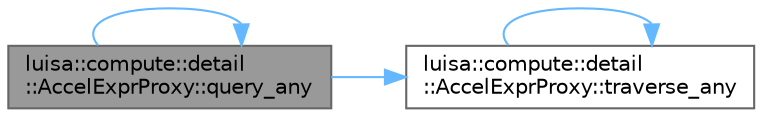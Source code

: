digraph "luisa::compute::detail::AccelExprProxy::query_any"
{
 // LATEX_PDF_SIZE
  bgcolor="transparent";
  edge [fontname=Helvetica,fontsize=10,labelfontname=Helvetica,labelfontsize=10];
  node [fontname=Helvetica,fontsize=10,shape=box,height=0.2,width=0.4];
  rankdir="LR";
  Node1 [id="Node000001",label="luisa::compute::detail\l::AccelExprProxy::query_any",height=0.2,width=0.4,color="gray40", fillcolor="grey60", style="filled", fontcolor="black",tooltip=" "];
  Node1 -> Node1 [id="edge1_Node000001_Node000001",color="steelblue1",style="solid",tooltip=" "];
  Node1 -> Node2 [id="edge2_Node000001_Node000002",color="steelblue1",style="solid",tooltip=" "];
  Node2 [id="Node000002",label="luisa::compute::detail\l::AccelExprProxy::traverse_any",height=0.2,width=0.4,color="grey40", fillcolor="white", style="filled",URL="$classluisa_1_1compute_1_1detail_1_1_accel_expr_proxy.html#a4622f3c312dda21fd0e0077e09800721",tooltip=" "];
  Node2 -> Node2 [id="edge3_Node000002_Node000002",color="steelblue1",style="solid",tooltip=" "];
}
